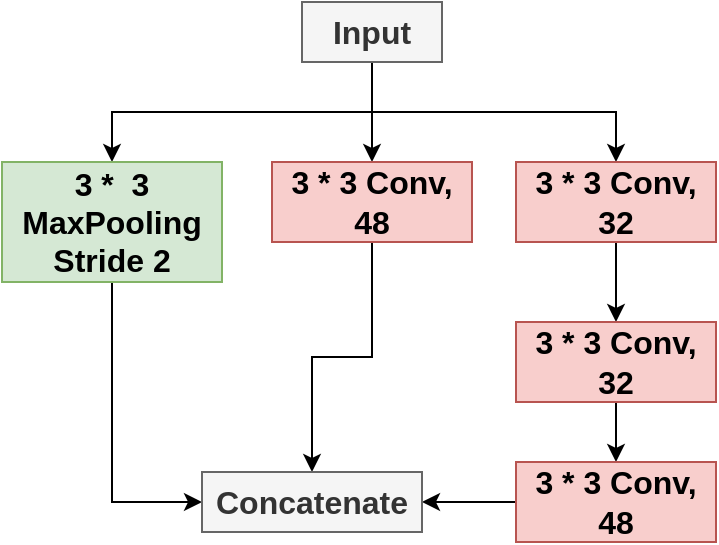 <mxfile version="24.2.1" type="device">
  <diagram name="Page-1" id="30wr2gwRMh2l0OrQMz3n">
    <mxGraphModel dx="1513" dy="753" grid="1" gridSize="10" guides="1" tooltips="1" connect="1" arrows="1" fold="1" page="1" pageScale="1" pageWidth="827" pageHeight="1169" math="0" shadow="0">
      <root>
        <mxCell id="0" />
        <mxCell id="1" parent="0" />
        <mxCell id="bdr-d1n4a6uBLeMRDPdF-4" style="edgeStyle=orthogonalEdgeStyle;rounded=0;orthogonalLoop=1;jettySize=auto;html=1;exitX=0.5;exitY=1;exitDx=0;exitDy=0;entryX=0.5;entryY=0;entryDx=0;entryDy=0;" edge="1" parent="1" source="bdr-d1n4a6uBLeMRDPdF-2" target="bdr-d1n4a6uBLeMRDPdF-3">
          <mxGeometry relative="1" as="geometry" />
        </mxCell>
        <mxCell id="bdr-d1n4a6uBLeMRDPdF-6" style="edgeStyle=orthogonalEdgeStyle;rounded=0;orthogonalLoop=1;jettySize=auto;html=1;exitX=0.5;exitY=1;exitDx=0;exitDy=0;entryX=0.5;entryY=0;entryDx=0;entryDy=0;" edge="1" parent="1" source="bdr-d1n4a6uBLeMRDPdF-2" target="bdr-d1n4a6uBLeMRDPdF-5">
          <mxGeometry relative="1" as="geometry" />
        </mxCell>
        <mxCell id="bdr-d1n4a6uBLeMRDPdF-8" style="edgeStyle=orthogonalEdgeStyle;rounded=0;orthogonalLoop=1;jettySize=auto;html=1;exitX=0.5;exitY=1;exitDx=0;exitDy=0;" edge="1" parent="1" source="bdr-d1n4a6uBLeMRDPdF-2" target="bdr-d1n4a6uBLeMRDPdF-7">
          <mxGeometry relative="1" as="geometry" />
        </mxCell>
        <mxCell id="bdr-d1n4a6uBLeMRDPdF-2" value="Input" style="rounded=0;whiteSpace=wrap;html=1;fontSize=16;fontStyle=1;fillColor=#f5f5f5;fontColor=#333333;strokeColor=#666666;" vertex="1" parent="1">
          <mxGeometry x="-570" y="110" width="70" height="30" as="geometry" />
        </mxCell>
        <mxCell id="bdr-d1n4a6uBLeMRDPdF-15" style="edgeStyle=orthogonalEdgeStyle;rounded=0;orthogonalLoop=1;jettySize=auto;html=1;exitX=0.5;exitY=1;exitDx=0;exitDy=0;entryX=0;entryY=0.5;entryDx=0;entryDy=0;" edge="1" parent="1" source="bdr-d1n4a6uBLeMRDPdF-3" target="bdr-d1n4a6uBLeMRDPdF-13">
          <mxGeometry relative="1" as="geometry" />
        </mxCell>
        <mxCell id="bdr-d1n4a6uBLeMRDPdF-3" value="3 *&amp;nbsp; 3&lt;div&gt;MaxPooling&lt;/div&gt;&lt;div&gt;Stride 2&lt;/div&gt;" style="rounded=0;whiteSpace=wrap;html=1;fontSize=16;fontStyle=1;fillColor=#d5e8d4;strokeColor=#82b366;" vertex="1" parent="1">
          <mxGeometry x="-720" y="190" width="110" height="60" as="geometry" />
        </mxCell>
        <mxCell id="bdr-d1n4a6uBLeMRDPdF-14" style="edgeStyle=orthogonalEdgeStyle;rounded=0;orthogonalLoop=1;jettySize=auto;html=1;exitX=0.5;exitY=1;exitDx=0;exitDy=0;entryX=0.5;entryY=0;entryDx=0;entryDy=0;" edge="1" parent="1" source="bdr-d1n4a6uBLeMRDPdF-5" target="bdr-d1n4a6uBLeMRDPdF-13">
          <mxGeometry relative="1" as="geometry" />
        </mxCell>
        <mxCell id="bdr-d1n4a6uBLeMRDPdF-5" value="3 * 3 Conv, 48" style="rounded=0;whiteSpace=wrap;html=1;fontSize=16;fontStyle=1;fillColor=#f8cecc;strokeColor=#b85450;" vertex="1" parent="1">
          <mxGeometry x="-585" y="190" width="100" height="40" as="geometry" />
        </mxCell>
        <mxCell id="bdr-d1n4a6uBLeMRDPdF-10" value="" style="edgeStyle=orthogonalEdgeStyle;rounded=0;orthogonalLoop=1;jettySize=auto;html=1;" edge="1" parent="1" source="bdr-d1n4a6uBLeMRDPdF-7" target="bdr-d1n4a6uBLeMRDPdF-9">
          <mxGeometry relative="1" as="geometry" />
        </mxCell>
        <mxCell id="bdr-d1n4a6uBLeMRDPdF-7" value="3 * 3 Conv, 32" style="rounded=0;whiteSpace=wrap;html=1;fontSize=16;fontStyle=1;fillColor=#f8cecc;strokeColor=#b85450;" vertex="1" parent="1">
          <mxGeometry x="-463" y="190" width="100" height="40" as="geometry" />
        </mxCell>
        <mxCell id="bdr-d1n4a6uBLeMRDPdF-12" value="" style="edgeStyle=orthogonalEdgeStyle;rounded=0;orthogonalLoop=1;jettySize=auto;html=1;" edge="1" parent="1" source="bdr-d1n4a6uBLeMRDPdF-9" target="bdr-d1n4a6uBLeMRDPdF-11">
          <mxGeometry relative="1" as="geometry" />
        </mxCell>
        <mxCell id="bdr-d1n4a6uBLeMRDPdF-9" value="3 * 3 Conv, 32" style="rounded=0;whiteSpace=wrap;html=1;fontSize=16;fontStyle=1;fillColor=#f8cecc;strokeColor=#b85450;" vertex="1" parent="1">
          <mxGeometry x="-463" y="270" width="100" height="40" as="geometry" />
        </mxCell>
        <mxCell id="bdr-d1n4a6uBLeMRDPdF-16" value="" style="edgeStyle=orthogonalEdgeStyle;rounded=0;orthogonalLoop=1;jettySize=auto;html=1;" edge="1" parent="1" source="bdr-d1n4a6uBLeMRDPdF-11" target="bdr-d1n4a6uBLeMRDPdF-13">
          <mxGeometry relative="1" as="geometry" />
        </mxCell>
        <mxCell id="bdr-d1n4a6uBLeMRDPdF-11" value="3 * 3 Conv, 48" style="rounded=0;whiteSpace=wrap;html=1;fontSize=16;fontStyle=1;fillColor=#f8cecc;strokeColor=#b85450;" vertex="1" parent="1">
          <mxGeometry x="-463" y="340" width="100" height="40" as="geometry" />
        </mxCell>
        <mxCell id="bdr-d1n4a6uBLeMRDPdF-13" value="Concatenate" style="rounded=0;whiteSpace=wrap;html=1;fontSize=16;fontStyle=1;fillColor=#f5f5f5;fontColor=#333333;strokeColor=#666666;" vertex="1" parent="1">
          <mxGeometry x="-620" y="345" width="110" height="30" as="geometry" />
        </mxCell>
      </root>
    </mxGraphModel>
  </diagram>
</mxfile>
